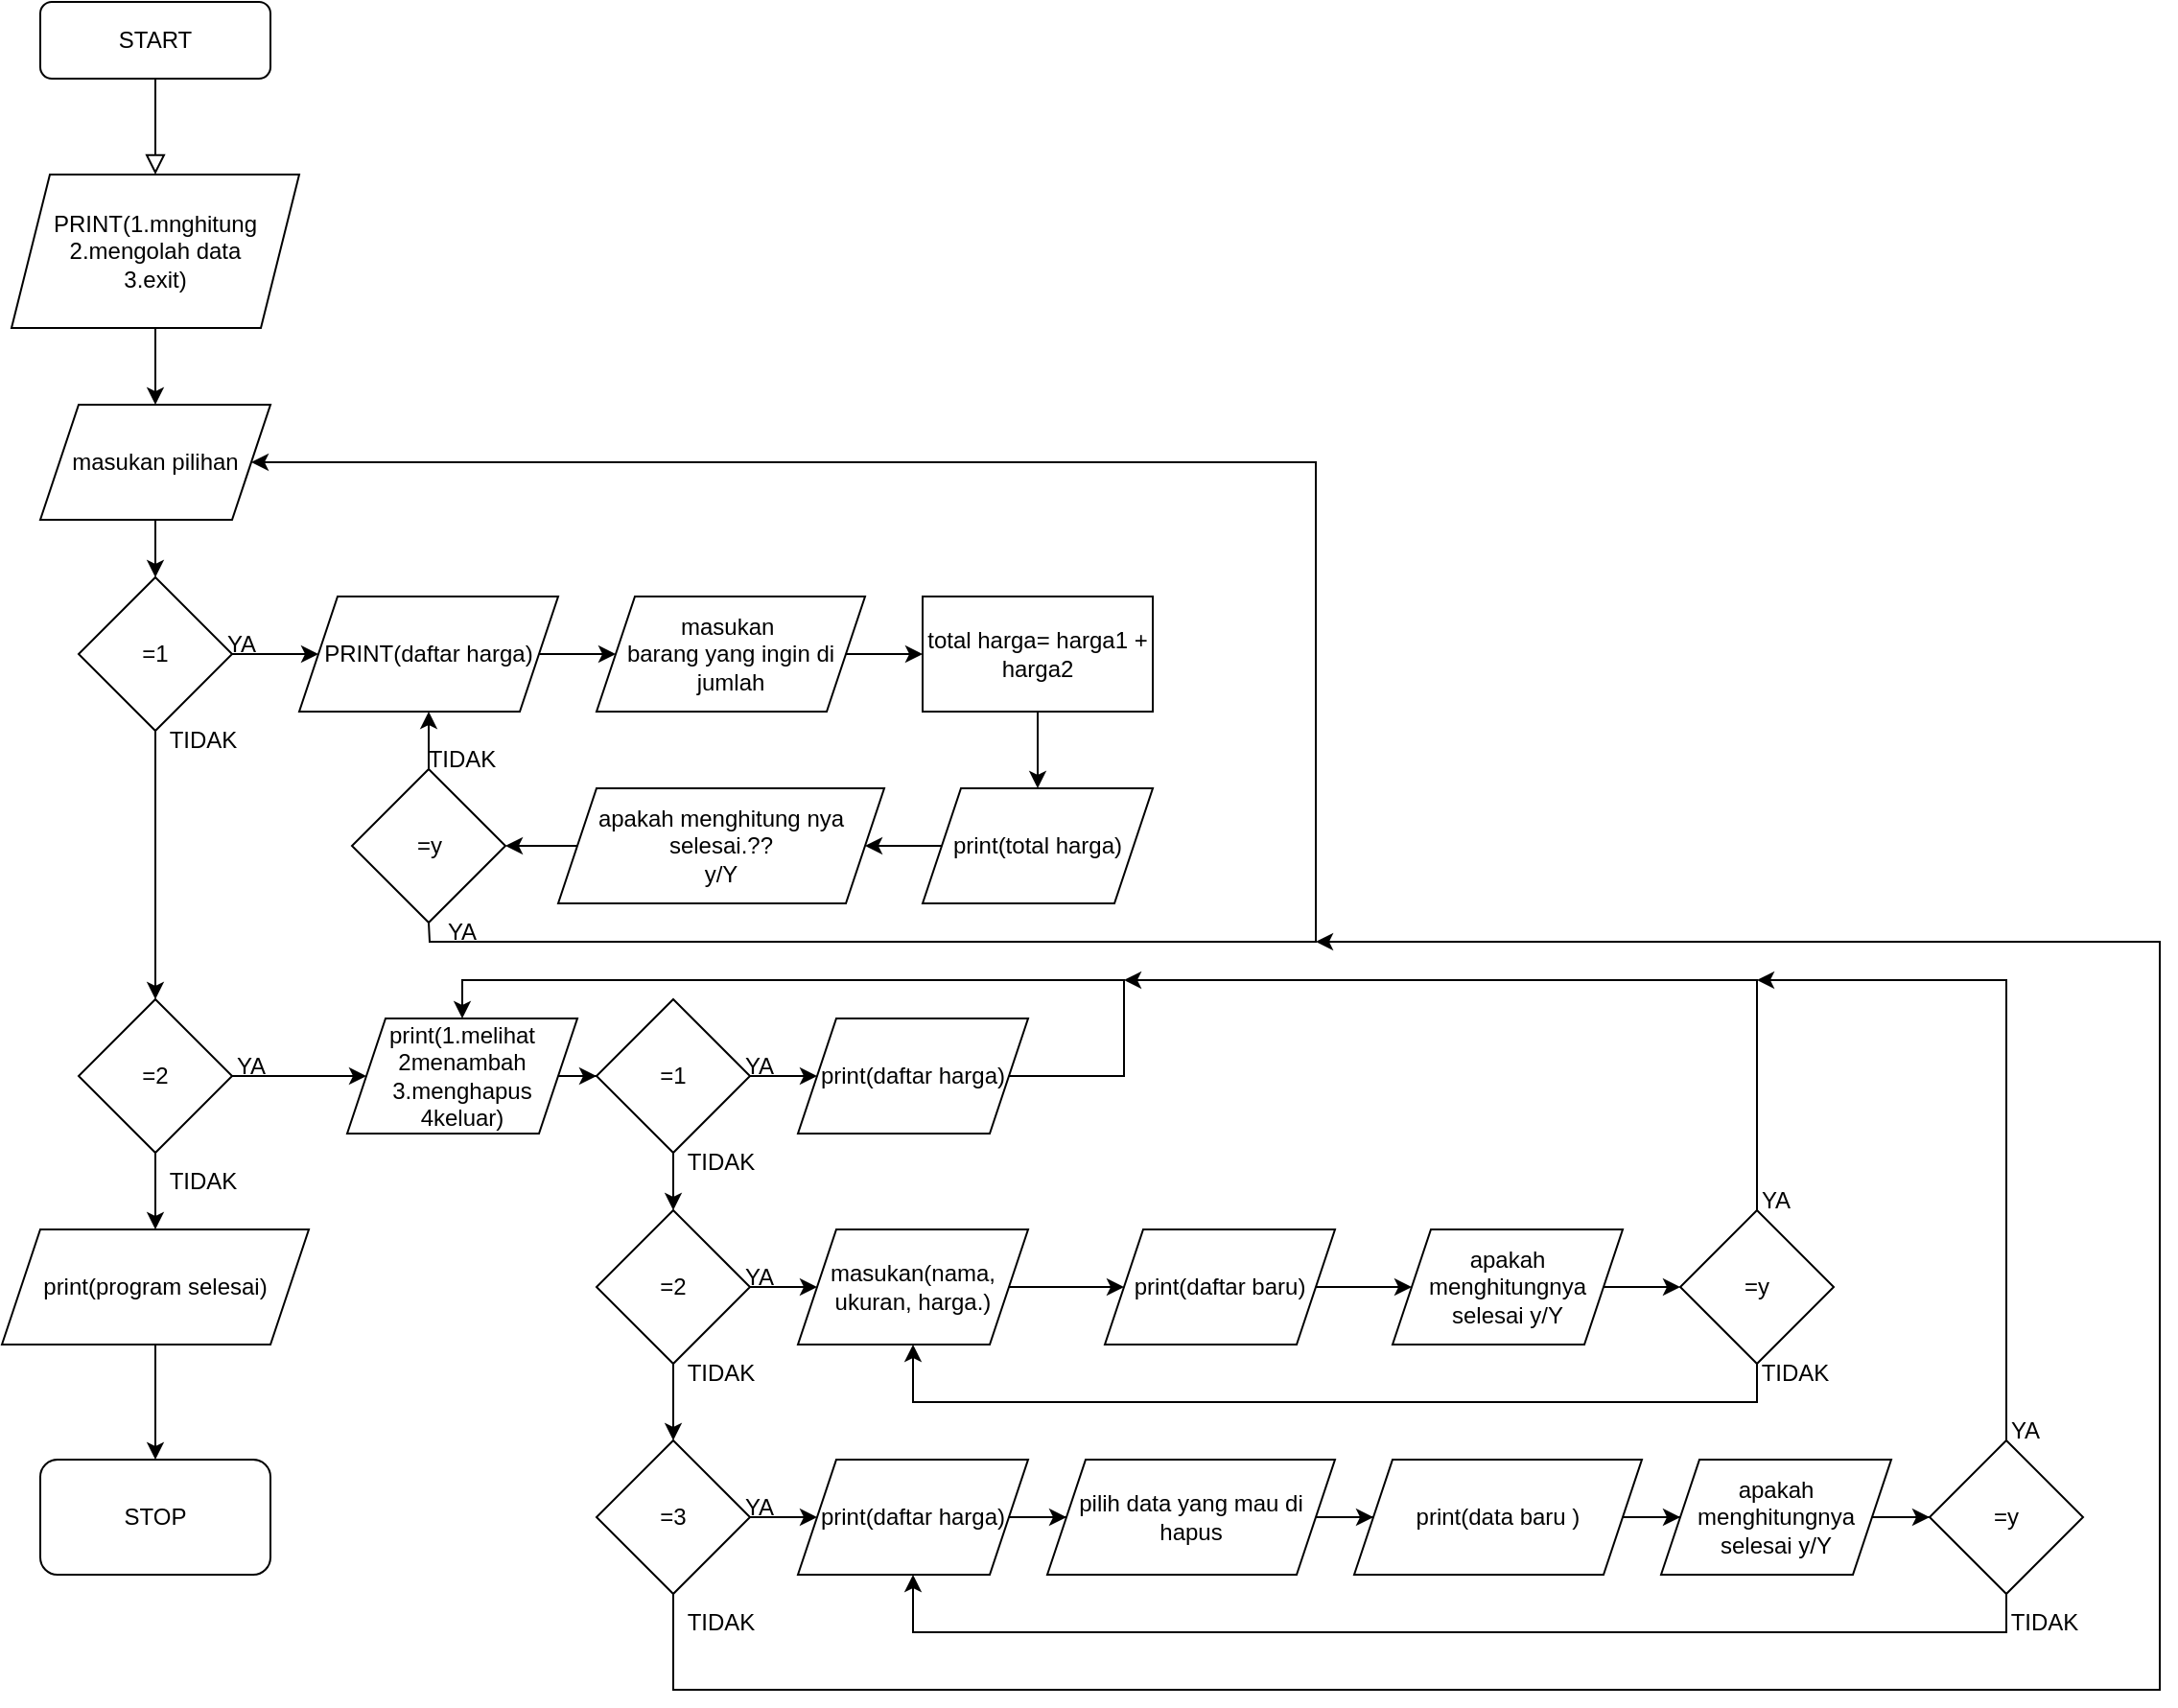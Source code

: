 <mxfile version="20.3.7" type="github">
  <diagram id="C5RBs43oDa-KdzZeNtuy" name="Page-1">
    <mxGraphModel dx="1838" dy="1150" grid="1" gridSize="10" guides="1" tooltips="1" connect="1" arrows="1" fold="1" page="1" pageScale="1" pageWidth="827" pageHeight="1169" math="0" shadow="0">
      <root>
        <mxCell id="WIyWlLk6GJQsqaUBKTNV-0" />
        <mxCell id="WIyWlLk6GJQsqaUBKTNV-1" parent="WIyWlLk6GJQsqaUBKTNV-0" />
        <mxCell id="WIyWlLk6GJQsqaUBKTNV-2" value="" style="rounded=0;html=1;jettySize=auto;orthogonalLoop=1;fontSize=11;endArrow=block;endFill=0;endSize=8;strokeWidth=1;shadow=0;labelBackgroundColor=none;edgeStyle=orthogonalEdgeStyle;" parent="WIyWlLk6GJQsqaUBKTNV-1" source="WIyWlLk6GJQsqaUBKTNV-3" edge="1">
          <mxGeometry relative="1" as="geometry">
            <mxPoint x="115" y="130" as="targetPoint" />
          </mxGeometry>
        </mxCell>
        <mxCell id="WIyWlLk6GJQsqaUBKTNV-3" value="START" style="rounded=1;whiteSpace=wrap;html=1;fontSize=12;glass=0;strokeWidth=1;shadow=0;" parent="WIyWlLk6GJQsqaUBKTNV-1" vertex="1">
          <mxGeometry x="55" y="40" width="120" height="40" as="geometry" />
        </mxCell>
        <mxCell id="TdhYN8Uusc7XYz8LDAEQ-2" value="" style="edgeStyle=orthogonalEdgeStyle;rounded=0;orthogonalLoop=1;jettySize=auto;html=1;" edge="1" parent="WIyWlLk6GJQsqaUBKTNV-1" source="TdhYN8Uusc7XYz8LDAEQ-0" target="TdhYN8Uusc7XYz8LDAEQ-1">
          <mxGeometry relative="1" as="geometry" />
        </mxCell>
        <mxCell id="TdhYN8Uusc7XYz8LDAEQ-0" value="PRINT(1.mnghitung&lt;br&gt;2.mengolah data&lt;br&gt;3.exit)" style="shape=parallelogram;perimeter=parallelogramPerimeter;whiteSpace=wrap;html=1;fixedSize=1;" vertex="1" parent="WIyWlLk6GJQsqaUBKTNV-1">
          <mxGeometry x="40" y="130" width="150" height="80" as="geometry" />
        </mxCell>
        <mxCell id="TdhYN8Uusc7XYz8LDAEQ-4" value="" style="edgeStyle=orthogonalEdgeStyle;rounded=0;orthogonalLoop=1;jettySize=auto;html=1;" edge="1" parent="WIyWlLk6GJQsqaUBKTNV-1" source="TdhYN8Uusc7XYz8LDAEQ-1" target="TdhYN8Uusc7XYz8LDAEQ-3">
          <mxGeometry relative="1" as="geometry" />
        </mxCell>
        <mxCell id="TdhYN8Uusc7XYz8LDAEQ-1" value="masukan pilihan" style="shape=parallelogram;perimeter=parallelogramPerimeter;whiteSpace=wrap;html=1;fixedSize=1;" vertex="1" parent="WIyWlLk6GJQsqaUBKTNV-1">
          <mxGeometry x="55" y="250" width="120" height="60" as="geometry" />
        </mxCell>
        <mxCell id="TdhYN8Uusc7XYz8LDAEQ-6" value="" style="edgeStyle=orthogonalEdgeStyle;rounded=0;orthogonalLoop=1;jettySize=auto;html=1;" edge="1" parent="WIyWlLk6GJQsqaUBKTNV-1" source="TdhYN8Uusc7XYz8LDAEQ-3" target="TdhYN8Uusc7XYz8LDAEQ-5">
          <mxGeometry relative="1" as="geometry" />
        </mxCell>
        <mxCell id="TdhYN8Uusc7XYz8LDAEQ-25" value="" style="edgeStyle=orthogonalEdgeStyle;rounded=0;orthogonalLoop=1;jettySize=auto;html=1;" edge="1" parent="WIyWlLk6GJQsqaUBKTNV-1" source="TdhYN8Uusc7XYz8LDAEQ-3" target="TdhYN8Uusc7XYz8LDAEQ-24">
          <mxGeometry relative="1" as="geometry" />
        </mxCell>
        <mxCell id="TdhYN8Uusc7XYz8LDAEQ-3" value="=1" style="rhombus;whiteSpace=wrap;html=1;" vertex="1" parent="WIyWlLk6GJQsqaUBKTNV-1">
          <mxGeometry x="75" y="340" width="80" height="80" as="geometry" />
        </mxCell>
        <mxCell id="TdhYN8Uusc7XYz8LDAEQ-8" value="" style="edgeStyle=orthogonalEdgeStyle;rounded=0;orthogonalLoop=1;jettySize=auto;html=1;" edge="1" parent="WIyWlLk6GJQsqaUBKTNV-1" source="TdhYN8Uusc7XYz8LDAEQ-5" target="TdhYN8Uusc7XYz8LDAEQ-7">
          <mxGeometry relative="1" as="geometry" />
        </mxCell>
        <mxCell id="TdhYN8Uusc7XYz8LDAEQ-5" value="PRINT(daftar harga)" style="shape=parallelogram;perimeter=parallelogramPerimeter;whiteSpace=wrap;html=1;fixedSize=1;" vertex="1" parent="WIyWlLk6GJQsqaUBKTNV-1">
          <mxGeometry x="190" y="350" width="135" height="60" as="geometry" />
        </mxCell>
        <mxCell id="TdhYN8Uusc7XYz8LDAEQ-10" value="" style="edgeStyle=orthogonalEdgeStyle;rounded=0;orthogonalLoop=1;jettySize=auto;html=1;" edge="1" parent="WIyWlLk6GJQsqaUBKTNV-1" source="TdhYN8Uusc7XYz8LDAEQ-7" target="TdhYN8Uusc7XYz8LDAEQ-9">
          <mxGeometry relative="1" as="geometry" />
        </mxCell>
        <mxCell id="TdhYN8Uusc7XYz8LDAEQ-7" value="masukan&amp;nbsp;&lt;br&gt;barang yang ingin di jumlah" style="shape=parallelogram;perimeter=parallelogramPerimeter;whiteSpace=wrap;html=1;fixedSize=1;" vertex="1" parent="WIyWlLk6GJQsqaUBKTNV-1">
          <mxGeometry x="345" y="350" width="140" height="60" as="geometry" />
        </mxCell>
        <mxCell id="TdhYN8Uusc7XYz8LDAEQ-12" value="" style="edgeStyle=orthogonalEdgeStyle;rounded=0;orthogonalLoop=1;jettySize=auto;html=1;" edge="1" parent="WIyWlLk6GJQsqaUBKTNV-1" source="TdhYN8Uusc7XYz8LDAEQ-9" target="TdhYN8Uusc7XYz8LDAEQ-11">
          <mxGeometry relative="1" as="geometry" />
        </mxCell>
        <mxCell id="TdhYN8Uusc7XYz8LDAEQ-9" value="total harga= harga1 + harga2" style="rounded=0;whiteSpace=wrap;html=1;" vertex="1" parent="WIyWlLk6GJQsqaUBKTNV-1">
          <mxGeometry x="515" y="350" width="120" height="60" as="geometry" />
        </mxCell>
        <mxCell id="TdhYN8Uusc7XYz8LDAEQ-16" value="" style="edgeStyle=orthogonalEdgeStyle;rounded=0;orthogonalLoop=1;jettySize=auto;html=1;" edge="1" parent="WIyWlLk6GJQsqaUBKTNV-1" source="TdhYN8Uusc7XYz8LDAEQ-11" target="TdhYN8Uusc7XYz8LDAEQ-15">
          <mxGeometry relative="1" as="geometry" />
        </mxCell>
        <mxCell id="TdhYN8Uusc7XYz8LDAEQ-11" value="print(total harga)" style="shape=parallelogram;perimeter=parallelogramPerimeter;whiteSpace=wrap;html=1;fixedSize=1;" vertex="1" parent="WIyWlLk6GJQsqaUBKTNV-1">
          <mxGeometry x="515" y="450" width="120" height="60" as="geometry" />
        </mxCell>
        <mxCell id="TdhYN8Uusc7XYz8LDAEQ-18" value="" style="edgeStyle=orthogonalEdgeStyle;rounded=0;orthogonalLoop=1;jettySize=auto;html=1;" edge="1" parent="WIyWlLk6GJQsqaUBKTNV-1" source="TdhYN8Uusc7XYz8LDAEQ-15" target="TdhYN8Uusc7XYz8LDAEQ-17">
          <mxGeometry relative="1" as="geometry" />
        </mxCell>
        <mxCell id="TdhYN8Uusc7XYz8LDAEQ-15" value="apakah menghitung nya selesai.??&lt;br&gt;y/Y" style="shape=parallelogram;perimeter=parallelogramPerimeter;whiteSpace=wrap;html=1;fixedSize=1;" vertex="1" parent="WIyWlLk6GJQsqaUBKTNV-1">
          <mxGeometry x="325" y="450" width="170" height="60" as="geometry" />
        </mxCell>
        <mxCell id="TdhYN8Uusc7XYz8LDAEQ-23" value="" style="edgeStyle=orthogonalEdgeStyle;rounded=0;orthogonalLoop=1;jettySize=auto;html=1;" edge="1" parent="WIyWlLk6GJQsqaUBKTNV-1" source="TdhYN8Uusc7XYz8LDAEQ-17" target="TdhYN8Uusc7XYz8LDAEQ-5">
          <mxGeometry relative="1" as="geometry" />
        </mxCell>
        <mxCell id="TdhYN8Uusc7XYz8LDAEQ-17" value="=y" style="rhombus;whiteSpace=wrap;html=1;" vertex="1" parent="WIyWlLk6GJQsqaUBKTNV-1">
          <mxGeometry x="217.5" y="440" width="80" height="80" as="geometry" />
        </mxCell>
        <mxCell id="TdhYN8Uusc7XYz8LDAEQ-21" value="" style="endArrow=classic;html=1;rounded=0;exitX=0.5;exitY=1;exitDx=0;exitDy=0;entryX=1;entryY=0.5;entryDx=0;entryDy=0;" edge="1" parent="WIyWlLk6GJQsqaUBKTNV-1" source="TdhYN8Uusc7XYz8LDAEQ-17" target="TdhYN8Uusc7XYz8LDAEQ-1">
          <mxGeometry width="50" height="50" relative="1" as="geometry">
            <mxPoint x="530" y="550" as="sourcePoint" />
            <mxPoint x="580" y="500" as="targetPoint" />
            <Array as="points">
              <mxPoint x="258" y="530" />
              <mxPoint x="720" y="530" />
              <mxPoint x="720" y="280" />
            </Array>
          </mxGeometry>
        </mxCell>
        <mxCell id="TdhYN8Uusc7XYz8LDAEQ-29" value="" style="edgeStyle=orthogonalEdgeStyle;rounded=0;orthogonalLoop=1;jettySize=auto;html=1;" edge="1" parent="WIyWlLk6GJQsqaUBKTNV-1" source="TdhYN8Uusc7XYz8LDAEQ-24" target="TdhYN8Uusc7XYz8LDAEQ-28">
          <mxGeometry relative="1" as="geometry" />
        </mxCell>
        <mxCell id="kiC5Af8_jNePT1e4FOUU-15" value="" style="edgeStyle=orthogonalEdgeStyle;rounded=0;orthogonalLoop=1;jettySize=auto;html=1;" edge="1" parent="WIyWlLk6GJQsqaUBKTNV-1" source="TdhYN8Uusc7XYz8LDAEQ-24" target="kiC5Af8_jNePT1e4FOUU-14">
          <mxGeometry relative="1" as="geometry" />
        </mxCell>
        <mxCell id="TdhYN8Uusc7XYz8LDAEQ-24" value="=2" style="rhombus;whiteSpace=wrap;html=1;" vertex="1" parent="WIyWlLk6GJQsqaUBKTNV-1">
          <mxGeometry x="75" y="560" width="80" height="80" as="geometry" />
        </mxCell>
        <mxCell id="TdhYN8Uusc7XYz8LDAEQ-32" value="" style="edgeStyle=orthogonalEdgeStyle;rounded=0;orthogonalLoop=1;jettySize=auto;html=1;" edge="1" parent="WIyWlLk6GJQsqaUBKTNV-1" source="TdhYN8Uusc7XYz8LDAEQ-28" target="TdhYN8Uusc7XYz8LDAEQ-31">
          <mxGeometry relative="1" as="geometry" />
        </mxCell>
        <mxCell id="TdhYN8Uusc7XYz8LDAEQ-28" value="print(1.melihat&lt;br&gt;2menambah&lt;br&gt;3.menghapus&lt;br&gt;4keluar)" style="shape=parallelogram;perimeter=parallelogramPerimeter;whiteSpace=wrap;html=1;fixedSize=1;" vertex="1" parent="WIyWlLk6GJQsqaUBKTNV-1">
          <mxGeometry x="215" y="570" width="120" height="60" as="geometry" />
        </mxCell>
        <mxCell id="TdhYN8Uusc7XYz8LDAEQ-34" value="" style="edgeStyle=orthogonalEdgeStyle;rounded=0;orthogonalLoop=1;jettySize=auto;html=1;" edge="1" parent="WIyWlLk6GJQsqaUBKTNV-1" source="TdhYN8Uusc7XYz8LDAEQ-31" target="TdhYN8Uusc7XYz8LDAEQ-33">
          <mxGeometry relative="1" as="geometry" />
        </mxCell>
        <mxCell id="TdhYN8Uusc7XYz8LDAEQ-37" value="" style="edgeStyle=orthogonalEdgeStyle;rounded=0;orthogonalLoop=1;jettySize=auto;html=1;" edge="1" parent="WIyWlLk6GJQsqaUBKTNV-1" source="TdhYN8Uusc7XYz8LDAEQ-31" target="TdhYN8Uusc7XYz8LDAEQ-36">
          <mxGeometry relative="1" as="geometry" />
        </mxCell>
        <mxCell id="TdhYN8Uusc7XYz8LDAEQ-31" value="=1" style="rhombus;whiteSpace=wrap;html=1;" vertex="1" parent="WIyWlLk6GJQsqaUBKTNV-1">
          <mxGeometry x="345" y="560" width="80" height="80" as="geometry" />
        </mxCell>
        <mxCell id="TdhYN8Uusc7XYz8LDAEQ-33" value="print(daftar harga)" style="shape=parallelogram;perimeter=parallelogramPerimeter;whiteSpace=wrap;html=1;fixedSize=1;" vertex="1" parent="WIyWlLk6GJQsqaUBKTNV-1">
          <mxGeometry x="450" y="570" width="120" height="60" as="geometry" />
        </mxCell>
        <mxCell id="TdhYN8Uusc7XYz8LDAEQ-35" value="" style="endArrow=classic;html=1;rounded=0;exitX=1;exitY=0.5;exitDx=0;exitDy=0;entryX=0.5;entryY=0;entryDx=0;entryDy=0;" edge="1" parent="WIyWlLk6GJQsqaUBKTNV-1" source="TdhYN8Uusc7XYz8LDAEQ-33" target="TdhYN8Uusc7XYz8LDAEQ-28">
          <mxGeometry width="50" height="50" relative="1" as="geometry">
            <mxPoint x="310" y="650" as="sourcePoint" />
            <mxPoint x="360" y="600" as="targetPoint" />
            <Array as="points">
              <mxPoint x="620" y="600" />
              <mxPoint x="620" y="550" />
              <mxPoint x="275" y="550" />
            </Array>
          </mxGeometry>
        </mxCell>
        <mxCell id="TdhYN8Uusc7XYz8LDAEQ-39" value="" style="edgeStyle=orthogonalEdgeStyle;rounded=0;orthogonalLoop=1;jettySize=auto;html=1;" edge="1" parent="WIyWlLk6GJQsqaUBKTNV-1" source="TdhYN8Uusc7XYz8LDAEQ-36" target="TdhYN8Uusc7XYz8LDAEQ-38">
          <mxGeometry relative="1" as="geometry" />
        </mxCell>
        <mxCell id="TdhYN8Uusc7XYz8LDAEQ-44" value="" style="edgeStyle=orthogonalEdgeStyle;rounded=0;orthogonalLoop=1;jettySize=auto;html=1;" edge="1" parent="WIyWlLk6GJQsqaUBKTNV-1" source="TdhYN8Uusc7XYz8LDAEQ-36" target="TdhYN8Uusc7XYz8LDAEQ-43">
          <mxGeometry relative="1" as="geometry" />
        </mxCell>
        <mxCell id="TdhYN8Uusc7XYz8LDAEQ-36" value="=2" style="rhombus;whiteSpace=wrap;html=1;" vertex="1" parent="WIyWlLk6GJQsqaUBKTNV-1">
          <mxGeometry x="345" y="670" width="80" height="80" as="geometry" />
        </mxCell>
        <mxCell id="TdhYN8Uusc7XYz8LDAEQ-41" value="" style="edgeStyle=orthogonalEdgeStyle;rounded=0;orthogonalLoop=1;jettySize=auto;html=1;" edge="1" parent="WIyWlLk6GJQsqaUBKTNV-1" source="TdhYN8Uusc7XYz8LDAEQ-38" target="TdhYN8Uusc7XYz8LDAEQ-40">
          <mxGeometry relative="1" as="geometry" />
        </mxCell>
        <mxCell id="TdhYN8Uusc7XYz8LDAEQ-38" value="masukan(nama, ukuran, harga.)" style="shape=parallelogram;perimeter=parallelogramPerimeter;whiteSpace=wrap;html=1;fixedSize=1;" vertex="1" parent="WIyWlLk6GJQsqaUBKTNV-1">
          <mxGeometry x="450" y="680" width="120" height="60" as="geometry" />
        </mxCell>
        <mxCell id="kiC5Af8_jNePT1e4FOUU-3" value="" style="edgeStyle=orthogonalEdgeStyle;rounded=0;orthogonalLoop=1;jettySize=auto;html=1;" edge="1" parent="WIyWlLk6GJQsqaUBKTNV-1" source="TdhYN8Uusc7XYz8LDAEQ-40" target="kiC5Af8_jNePT1e4FOUU-2">
          <mxGeometry relative="1" as="geometry" />
        </mxCell>
        <mxCell id="TdhYN8Uusc7XYz8LDAEQ-40" value="print(daftar baru)" style="shape=parallelogram;perimeter=parallelogramPerimeter;whiteSpace=wrap;html=1;fixedSize=1;" vertex="1" parent="WIyWlLk6GJQsqaUBKTNV-1">
          <mxGeometry x="610" y="680" width="120" height="60" as="geometry" />
        </mxCell>
        <mxCell id="TdhYN8Uusc7XYz8LDAEQ-46" value="" style="edgeStyle=orthogonalEdgeStyle;rounded=0;orthogonalLoop=1;jettySize=auto;html=1;" edge="1" parent="WIyWlLk6GJQsqaUBKTNV-1" source="TdhYN8Uusc7XYz8LDAEQ-43" target="TdhYN8Uusc7XYz8LDAEQ-45">
          <mxGeometry relative="1" as="geometry" />
        </mxCell>
        <mxCell id="TdhYN8Uusc7XYz8LDAEQ-43" value="=3" style="rhombus;whiteSpace=wrap;html=1;" vertex="1" parent="WIyWlLk6GJQsqaUBKTNV-1">
          <mxGeometry x="345" y="790" width="80" height="80" as="geometry" />
        </mxCell>
        <mxCell id="TdhYN8Uusc7XYz8LDAEQ-48" value="" style="edgeStyle=orthogonalEdgeStyle;rounded=0;orthogonalLoop=1;jettySize=auto;html=1;" edge="1" parent="WIyWlLk6GJQsqaUBKTNV-1" source="TdhYN8Uusc7XYz8LDAEQ-45" target="TdhYN8Uusc7XYz8LDAEQ-47">
          <mxGeometry relative="1" as="geometry" />
        </mxCell>
        <mxCell id="TdhYN8Uusc7XYz8LDAEQ-45" value="print(daftar harga)" style="shape=parallelogram;perimeter=parallelogramPerimeter;whiteSpace=wrap;html=1;fixedSize=1;" vertex="1" parent="WIyWlLk6GJQsqaUBKTNV-1">
          <mxGeometry x="450" y="800" width="120" height="60" as="geometry" />
        </mxCell>
        <mxCell id="TdhYN8Uusc7XYz8LDAEQ-50" value="" style="edgeStyle=orthogonalEdgeStyle;rounded=0;orthogonalLoop=1;jettySize=auto;html=1;" edge="1" parent="WIyWlLk6GJQsqaUBKTNV-1" source="TdhYN8Uusc7XYz8LDAEQ-47" target="TdhYN8Uusc7XYz8LDAEQ-49">
          <mxGeometry relative="1" as="geometry" />
        </mxCell>
        <mxCell id="TdhYN8Uusc7XYz8LDAEQ-47" value="pilih data yang mau di hapus" style="shape=parallelogram;perimeter=parallelogramPerimeter;whiteSpace=wrap;html=1;fixedSize=1;" vertex="1" parent="WIyWlLk6GJQsqaUBKTNV-1">
          <mxGeometry x="580" y="800" width="150" height="60" as="geometry" />
        </mxCell>
        <mxCell id="kiC5Af8_jNePT1e4FOUU-10" value="" style="edgeStyle=orthogonalEdgeStyle;rounded=0;orthogonalLoop=1;jettySize=auto;html=1;" edge="1" parent="WIyWlLk6GJQsqaUBKTNV-1" source="TdhYN8Uusc7XYz8LDAEQ-49" target="kiC5Af8_jNePT1e4FOUU-4">
          <mxGeometry relative="1" as="geometry" />
        </mxCell>
        <mxCell id="TdhYN8Uusc7XYz8LDAEQ-49" value="print(data baru )" style="shape=parallelogram;perimeter=parallelogramPerimeter;whiteSpace=wrap;html=1;fixedSize=1;" vertex="1" parent="WIyWlLk6GJQsqaUBKTNV-1">
          <mxGeometry x="740" y="800" width="150" height="60" as="geometry" />
        </mxCell>
        <mxCell id="kiC5Af8_jNePT1e4FOUU-0" value="" style="endArrow=classic;html=1;rounded=0;exitX=0.5;exitY=1;exitDx=0;exitDy=0;" edge="1" parent="WIyWlLk6GJQsqaUBKTNV-1" source="TdhYN8Uusc7XYz8LDAEQ-43">
          <mxGeometry width="50" height="50" relative="1" as="geometry">
            <mxPoint x="550" y="830" as="sourcePoint" />
            <mxPoint x="720" y="530" as="targetPoint" />
            <Array as="points">
              <mxPoint x="385" y="920" />
              <mxPoint x="1160" y="920" />
              <mxPoint x="1160" y="530" />
            </Array>
          </mxGeometry>
        </mxCell>
        <mxCell id="kiC5Af8_jNePT1e4FOUU-7" value="" style="edgeStyle=orthogonalEdgeStyle;rounded=0;orthogonalLoop=1;jettySize=auto;html=1;" edge="1" parent="WIyWlLk6GJQsqaUBKTNV-1" source="kiC5Af8_jNePT1e4FOUU-2" target="kiC5Af8_jNePT1e4FOUU-6">
          <mxGeometry relative="1" as="geometry" />
        </mxCell>
        <mxCell id="kiC5Af8_jNePT1e4FOUU-2" value="apakah menghitungnya selesai y/Y" style="shape=parallelogram;perimeter=parallelogramPerimeter;whiteSpace=wrap;html=1;fixedSize=1;" vertex="1" parent="WIyWlLk6GJQsqaUBKTNV-1">
          <mxGeometry x="760" y="680" width="120" height="60" as="geometry" />
        </mxCell>
        <mxCell id="kiC5Af8_jNePT1e4FOUU-9" value="" style="edgeStyle=orthogonalEdgeStyle;rounded=0;orthogonalLoop=1;jettySize=auto;html=1;" edge="1" parent="WIyWlLk6GJQsqaUBKTNV-1" source="kiC5Af8_jNePT1e4FOUU-4" target="kiC5Af8_jNePT1e4FOUU-8">
          <mxGeometry relative="1" as="geometry" />
        </mxCell>
        <mxCell id="kiC5Af8_jNePT1e4FOUU-4" value="apakah menghitungnya selesai y/Y" style="shape=parallelogram;perimeter=parallelogramPerimeter;whiteSpace=wrap;html=1;fixedSize=1;" vertex="1" parent="WIyWlLk6GJQsqaUBKTNV-1">
          <mxGeometry x="900" y="800" width="120" height="60" as="geometry" />
        </mxCell>
        <mxCell id="kiC5Af8_jNePT1e4FOUU-6" value="=y" style="rhombus;whiteSpace=wrap;html=1;" vertex="1" parent="WIyWlLk6GJQsqaUBKTNV-1">
          <mxGeometry x="910" y="670" width="80" height="80" as="geometry" />
        </mxCell>
        <mxCell id="kiC5Af8_jNePT1e4FOUU-8" value="=y" style="rhombus;whiteSpace=wrap;html=1;" vertex="1" parent="WIyWlLk6GJQsqaUBKTNV-1">
          <mxGeometry x="1040" y="790" width="80" height="80" as="geometry" />
        </mxCell>
        <mxCell id="kiC5Af8_jNePT1e4FOUU-11" value="" style="endArrow=classic;html=1;rounded=0;exitX=0.5;exitY=0;exitDx=0;exitDy=0;" edge="1" parent="WIyWlLk6GJQsqaUBKTNV-1" source="kiC5Af8_jNePT1e4FOUU-6">
          <mxGeometry width="50" height="50" relative="1" as="geometry">
            <mxPoint x="800" y="700" as="sourcePoint" />
            <mxPoint x="620" y="550" as="targetPoint" />
            <Array as="points">
              <mxPoint x="950" y="550" />
            </Array>
          </mxGeometry>
        </mxCell>
        <mxCell id="kiC5Af8_jNePT1e4FOUU-13" value="" style="endArrow=classic;html=1;rounded=0;exitX=0.5;exitY=0;exitDx=0;exitDy=0;" edge="1" parent="WIyWlLk6GJQsqaUBKTNV-1" source="kiC5Af8_jNePT1e4FOUU-8">
          <mxGeometry width="50" height="50" relative="1" as="geometry">
            <mxPoint x="800" y="620" as="sourcePoint" />
            <mxPoint x="950" y="550" as="targetPoint" />
            <Array as="points">
              <mxPoint x="1080" y="550" />
            </Array>
          </mxGeometry>
        </mxCell>
        <mxCell id="kiC5Af8_jNePT1e4FOUU-17" value="" style="edgeStyle=orthogonalEdgeStyle;rounded=0;orthogonalLoop=1;jettySize=auto;html=1;" edge="1" parent="WIyWlLk6GJQsqaUBKTNV-1" source="kiC5Af8_jNePT1e4FOUU-14" target="kiC5Af8_jNePT1e4FOUU-16">
          <mxGeometry relative="1" as="geometry" />
        </mxCell>
        <mxCell id="kiC5Af8_jNePT1e4FOUU-14" value="print(program selesai)" style="shape=parallelogram;perimeter=parallelogramPerimeter;whiteSpace=wrap;html=1;fixedSize=1;" vertex="1" parent="WIyWlLk6GJQsqaUBKTNV-1">
          <mxGeometry x="35" y="680" width="160" height="60" as="geometry" />
        </mxCell>
        <mxCell id="kiC5Af8_jNePT1e4FOUU-16" value="STOP" style="rounded=1;whiteSpace=wrap;html=1;" vertex="1" parent="WIyWlLk6GJQsqaUBKTNV-1">
          <mxGeometry x="55" y="800" width="120" height="60" as="geometry" />
        </mxCell>
        <mxCell id="kiC5Af8_jNePT1e4FOUU-18" value="" style="endArrow=classic;html=1;rounded=0;exitX=0.5;exitY=1;exitDx=0;exitDy=0;entryX=0.5;entryY=1;entryDx=0;entryDy=0;" edge="1" parent="WIyWlLk6GJQsqaUBKTNV-1" source="kiC5Af8_jNePT1e4FOUU-6" target="TdhYN8Uusc7XYz8LDAEQ-38">
          <mxGeometry width="50" height="50" relative="1" as="geometry">
            <mxPoint x="570" y="690" as="sourcePoint" />
            <mxPoint x="620" y="640" as="targetPoint" />
            <Array as="points">
              <mxPoint x="950" y="770" />
              <mxPoint x="510" y="770" />
            </Array>
          </mxGeometry>
        </mxCell>
        <mxCell id="kiC5Af8_jNePT1e4FOUU-19" value="" style="endArrow=classic;html=1;rounded=0;exitX=0.5;exitY=1;exitDx=0;exitDy=0;entryX=0.5;entryY=1;entryDx=0;entryDy=0;" edge="1" parent="WIyWlLk6GJQsqaUBKTNV-1" source="kiC5Af8_jNePT1e4FOUU-8" target="TdhYN8Uusc7XYz8LDAEQ-45">
          <mxGeometry width="50" height="50" relative="1" as="geometry">
            <mxPoint x="610" y="770" as="sourcePoint" />
            <mxPoint x="660" y="720" as="targetPoint" />
            <Array as="points">
              <mxPoint x="1080" y="890" />
              <mxPoint x="510" y="890" />
            </Array>
          </mxGeometry>
        </mxCell>
        <mxCell id="kiC5Af8_jNePT1e4FOUU-20" value="YA" style="text;html=1;strokeColor=none;fillColor=none;align=center;verticalAlign=middle;whiteSpace=wrap;rounded=0;" vertex="1" parent="WIyWlLk6GJQsqaUBKTNV-1">
          <mxGeometry x="130" y="360" width="60" height="30" as="geometry" />
        </mxCell>
        <mxCell id="kiC5Af8_jNePT1e4FOUU-22" value="TIDAK" style="text;html=1;strokeColor=none;fillColor=none;align=center;verticalAlign=middle;whiteSpace=wrap;rounded=0;" vertex="1" parent="WIyWlLk6GJQsqaUBKTNV-1">
          <mxGeometry x="110" y="410" width="60" height="30" as="geometry" />
        </mxCell>
        <mxCell id="kiC5Af8_jNePT1e4FOUU-24" value="YA" style="text;html=1;strokeColor=none;fillColor=none;align=center;verticalAlign=middle;whiteSpace=wrap;rounded=0;" vertex="1" parent="WIyWlLk6GJQsqaUBKTNV-1">
          <mxGeometry x="135" y="580" width="60" height="30" as="geometry" />
        </mxCell>
        <mxCell id="kiC5Af8_jNePT1e4FOUU-25" value="YA" style="text;html=1;strokeColor=none;fillColor=none;align=center;verticalAlign=middle;whiteSpace=wrap;rounded=0;" vertex="1" parent="WIyWlLk6GJQsqaUBKTNV-1">
          <mxGeometry x="245" y="510" width="60" height="30" as="geometry" />
        </mxCell>
        <mxCell id="kiC5Af8_jNePT1e4FOUU-27" value="TIDAK" style="text;html=1;strokeColor=none;fillColor=none;align=center;verticalAlign=middle;whiteSpace=wrap;rounded=0;" vertex="1" parent="WIyWlLk6GJQsqaUBKTNV-1">
          <mxGeometry x="245" y="420" width="60" height="30" as="geometry" />
        </mxCell>
        <mxCell id="kiC5Af8_jNePT1e4FOUU-28" value="TIDAK" style="text;html=1;strokeColor=none;fillColor=none;align=center;verticalAlign=middle;whiteSpace=wrap;rounded=0;" vertex="1" parent="WIyWlLk6GJQsqaUBKTNV-1">
          <mxGeometry x="110" y="640" width="60" height="30" as="geometry" />
        </mxCell>
        <mxCell id="kiC5Af8_jNePT1e4FOUU-33" value="YA" style="text;html=1;strokeColor=none;fillColor=none;align=center;verticalAlign=middle;whiteSpace=wrap;rounded=0;" vertex="1" parent="WIyWlLk6GJQsqaUBKTNV-1">
          <mxGeometry x="400" y="580" width="60" height="30" as="geometry" />
        </mxCell>
        <mxCell id="kiC5Af8_jNePT1e4FOUU-34" value="YA" style="text;html=1;strokeColor=none;fillColor=none;align=center;verticalAlign=middle;whiteSpace=wrap;rounded=0;" vertex="1" parent="WIyWlLk6GJQsqaUBKTNV-1">
          <mxGeometry x="400" y="690" width="60" height="30" as="geometry" />
        </mxCell>
        <mxCell id="kiC5Af8_jNePT1e4FOUU-35" value="YA" style="text;html=1;strokeColor=none;fillColor=none;align=center;verticalAlign=middle;whiteSpace=wrap;rounded=0;" vertex="1" parent="WIyWlLk6GJQsqaUBKTNV-1">
          <mxGeometry x="400" y="810" width="60" height="30" as="geometry" />
        </mxCell>
        <mxCell id="kiC5Af8_jNePT1e4FOUU-36" value="YA" style="text;html=1;strokeColor=none;fillColor=none;align=center;verticalAlign=middle;whiteSpace=wrap;rounded=0;" vertex="1" parent="WIyWlLk6GJQsqaUBKTNV-1">
          <mxGeometry x="1060" y="770" width="60" height="30" as="geometry" />
        </mxCell>
        <mxCell id="kiC5Af8_jNePT1e4FOUU-37" value="YA" style="text;html=1;strokeColor=none;fillColor=none;align=center;verticalAlign=middle;whiteSpace=wrap;rounded=0;" vertex="1" parent="WIyWlLk6GJQsqaUBKTNV-1">
          <mxGeometry x="930" y="650" width="60" height="30" as="geometry" />
        </mxCell>
        <mxCell id="kiC5Af8_jNePT1e4FOUU-38" value="TIDAK" style="text;html=1;strokeColor=none;fillColor=none;align=center;verticalAlign=middle;whiteSpace=wrap;rounded=0;" vertex="1" parent="WIyWlLk6GJQsqaUBKTNV-1">
          <mxGeometry x="380" y="630" width="60" height="30" as="geometry" />
        </mxCell>
        <mxCell id="kiC5Af8_jNePT1e4FOUU-39" value="TIDAK" style="text;html=1;strokeColor=none;fillColor=none;align=center;verticalAlign=middle;whiteSpace=wrap;rounded=0;" vertex="1" parent="WIyWlLk6GJQsqaUBKTNV-1">
          <mxGeometry x="380" y="870" width="60" height="30" as="geometry" />
        </mxCell>
        <mxCell id="kiC5Af8_jNePT1e4FOUU-40" value="TIDAK" style="text;html=1;strokeColor=none;fillColor=none;align=center;verticalAlign=middle;whiteSpace=wrap;rounded=0;" vertex="1" parent="WIyWlLk6GJQsqaUBKTNV-1">
          <mxGeometry x="380" y="740" width="60" height="30" as="geometry" />
        </mxCell>
        <mxCell id="kiC5Af8_jNePT1e4FOUU-41" value="TIDAK" style="text;html=1;strokeColor=none;fillColor=none;align=center;verticalAlign=middle;whiteSpace=wrap;rounded=0;" vertex="1" parent="WIyWlLk6GJQsqaUBKTNV-1">
          <mxGeometry x="1070" y="870" width="60" height="30" as="geometry" />
        </mxCell>
        <mxCell id="kiC5Af8_jNePT1e4FOUU-42" value="TIDAK" style="text;html=1;strokeColor=none;fillColor=none;align=center;verticalAlign=middle;whiteSpace=wrap;rounded=0;" vertex="1" parent="WIyWlLk6GJQsqaUBKTNV-1">
          <mxGeometry x="940" y="740" width="60" height="30" as="geometry" />
        </mxCell>
      </root>
    </mxGraphModel>
  </diagram>
</mxfile>
